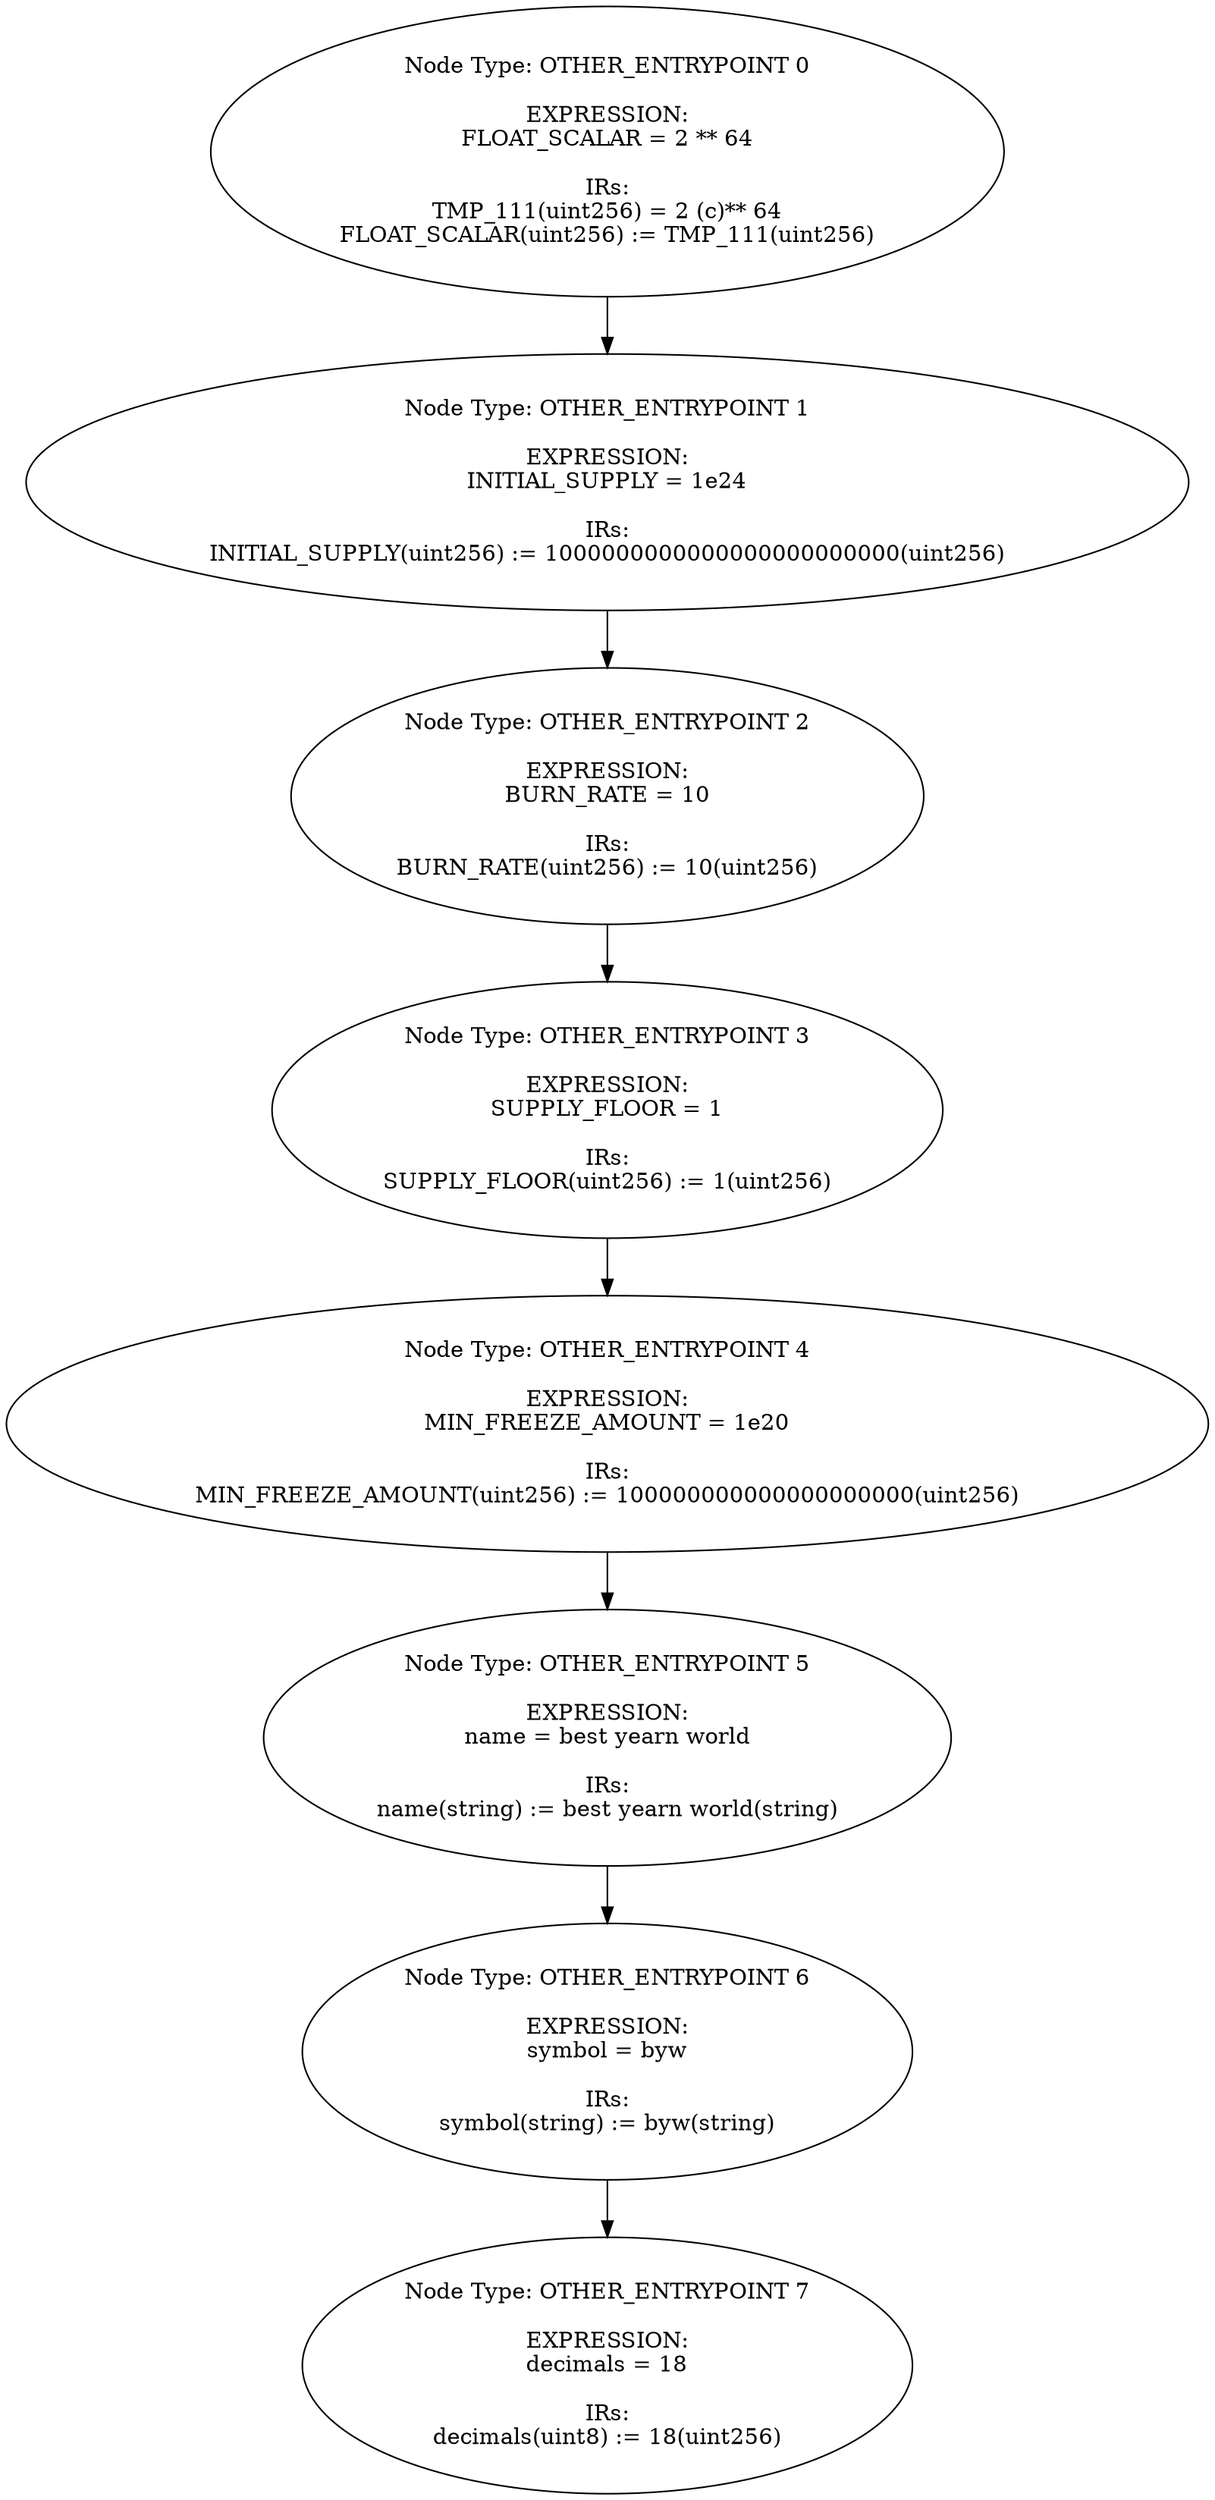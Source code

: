 digraph{
0[label="Node Type: OTHER_ENTRYPOINT 0

EXPRESSION:
FLOAT_SCALAR = 2 ** 64

IRs:
TMP_111(uint256) = 2 (c)** 64
FLOAT_SCALAR(uint256) := TMP_111(uint256)"];
0->1;
1[label="Node Type: OTHER_ENTRYPOINT 1

EXPRESSION:
INITIAL_SUPPLY = 1e24

IRs:
INITIAL_SUPPLY(uint256) := 1000000000000000000000000(uint256)"];
1->2;
2[label="Node Type: OTHER_ENTRYPOINT 2

EXPRESSION:
BURN_RATE = 10

IRs:
BURN_RATE(uint256) := 10(uint256)"];
2->3;
3[label="Node Type: OTHER_ENTRYPOINT 3

EXPRESSION:
SUPPLY_FLOOR = 1

IRs:
SUPPLY_FLOOR(uint256) := 1(uint256)"];
3->4;
4[label="Node Type: OTHER_ENTRYPOINT 4

EXPRESSION:
MIN_FREEZE_AMOUNT = 1e20

IRs:
MIN_FREEZE_AMOUNT(uint256) := 100000000000000000000(uint256)"];
4->5;
5[label="Node Type: OTHER_ENTRYPOINT 5

EXPRESSION:
name = best yearn world

IRs:
name(string) := best yearn world(string)"];
5->6;
6[label="Node Type: OTHER_ENTRYPOINT 6

EXPRESSION:
symbol = byw

IRs:
symbol(string) := byw(string)"];
6->7;
7[label="Node Type: OTHER_ENTRYPOINT 7

EXPRESSION:
decimals = 18

IRs:
decimals(uint8) := 18(uint256)"];
}

